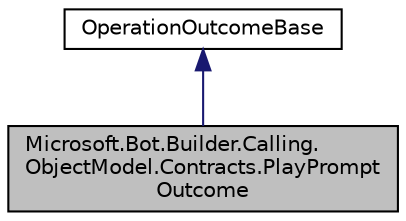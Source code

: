 digraph "Microsoft.Bot.Builder.Calling.ObjectModel.Contracts.PlayPromptOutcome"
{
  edge [fontname="Helvetica",fontsize="10",labelfontname="Helvetica",labelfontsize="10"];
  node [fontname="Helvetica",fontsize="10",shape=record];
  Node1 [label="Microsoft.Bot.Builder.Calling.\lObjectModel.Contracts.PlayPrompt\lOutcome",height=0.2,width=0.4,color="black", fillcolor="grey75", style="filled", fontcolor="black"];
  Node2 -> Node1 [dir="back",color="midnightblue",fontsize="10",style="solid",fontname="Helvetica"];
  Node2 [label="OperationOutcomeBase",height=0.2,width=0.4,color="black", fillcolor="white", style="filled",URL="$dc/d27/class_microsoft_1_1_bot_1_1_builder_1_1_calling_1_1_object_model_1_1_contracts_1_1_operation_outcome_base.html",tooltip="Base class for various \"action(s)\" outcome(s) "];
}
